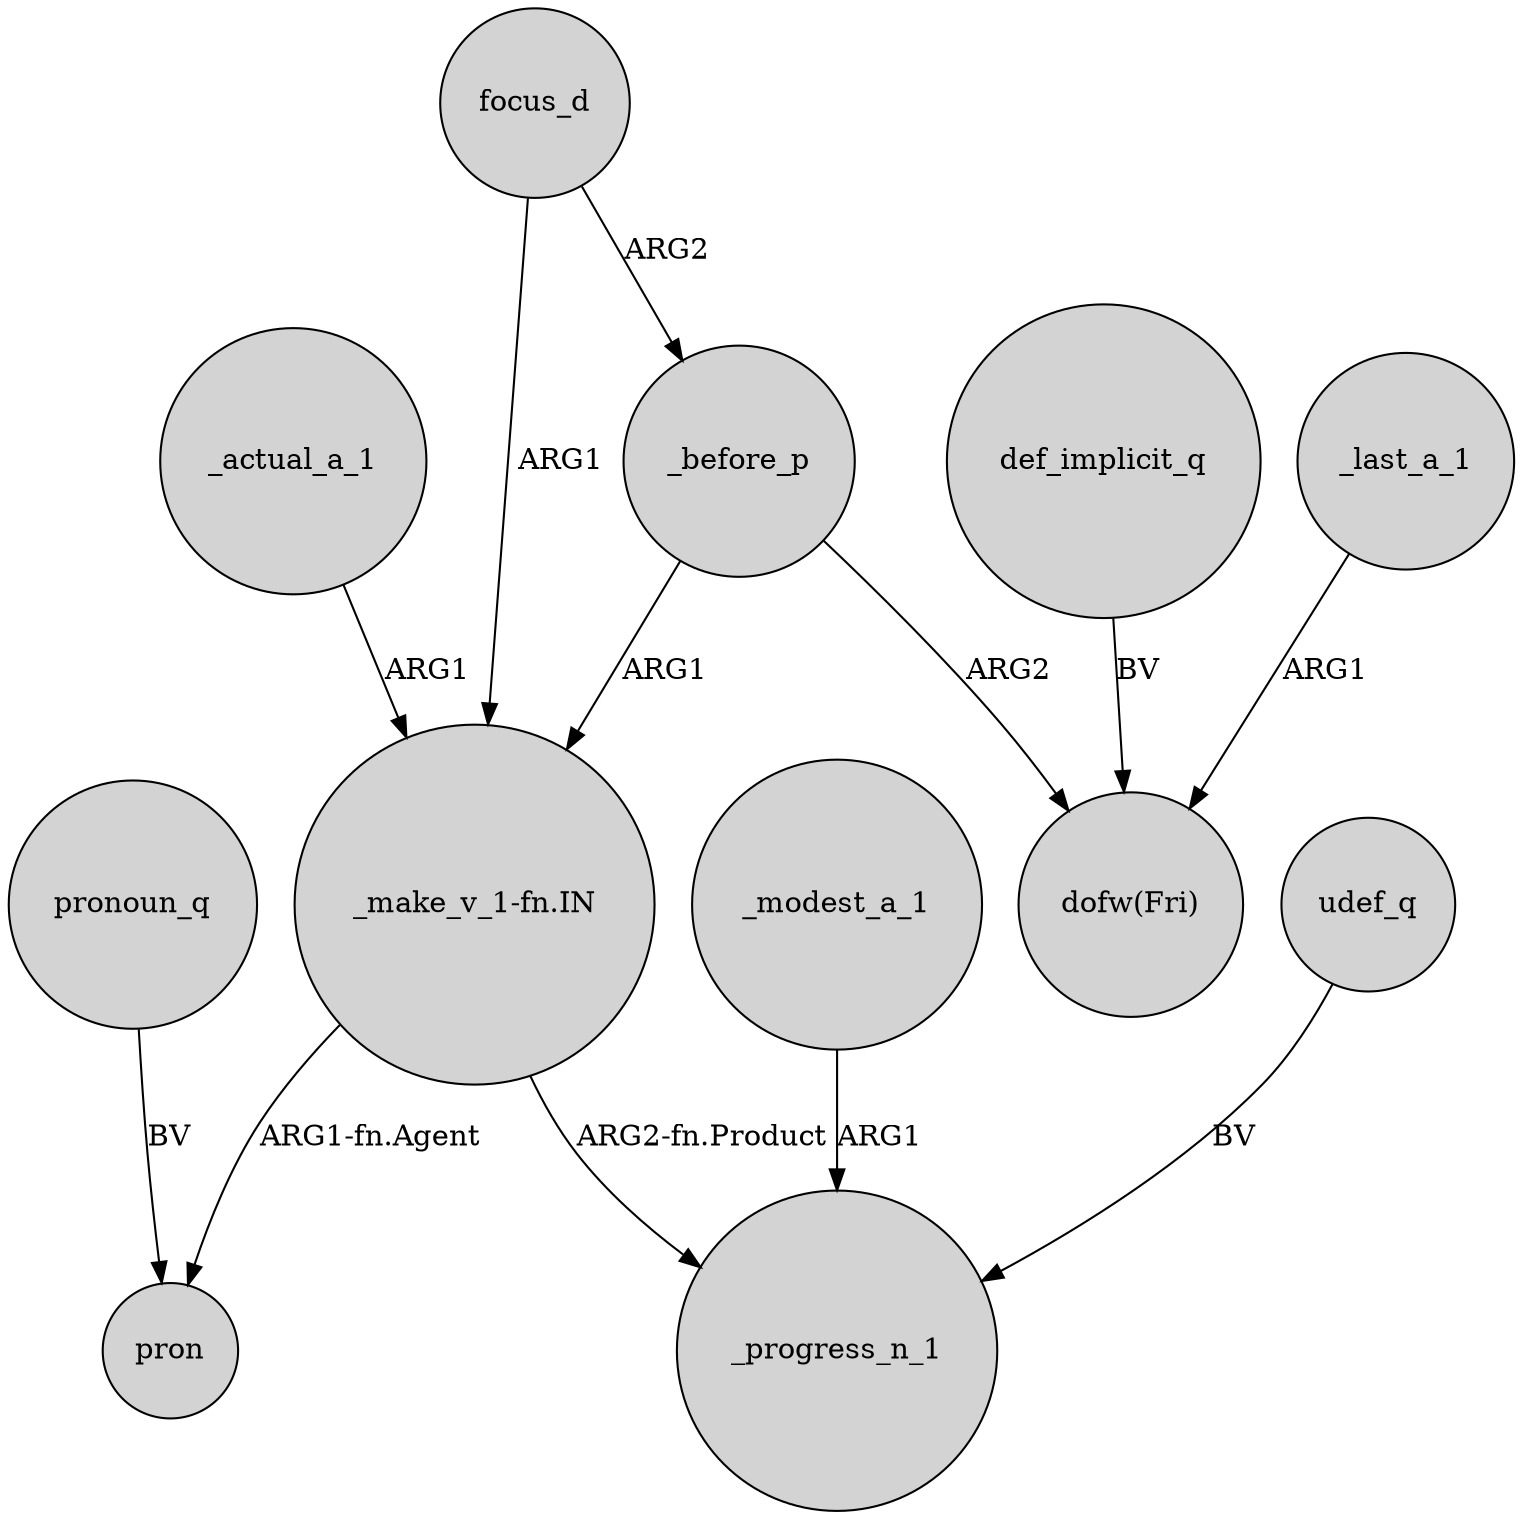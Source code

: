 digraph {
	node [shape=circle style=filled]
	udef_q -> _progress_n_1 [label=BV]
	_actual_a_1 -> "_make_v_1-fn.IN" [label=ARG1]
	"_make_v_1-fn.IN" -> _progress_n_1 [label="ARG2-fn.Product"]
	focus_d -> _before_p [label=ARG2]
	_modest_a_1 -> _progress_n_1 [label=ARG1]
	def_implicit_q -> "dofw(Fri)" [label=BV]
	_before_p -> "_make_v_1-fn.IN" [label=ARG1]
	_last_a_1 -> "dofw(Fri)" [label=ARG1]
	"_make_v_1-fn.IN" -> pron [label="ARG1-fn.Agent"]
	_before_p -> "dofw(Fri)" [label=ARG2]
	focus_d -> "_make_v_1-fn.IN" [label=ARG1]
	pronoun_q -> pron [label=BV]
}
